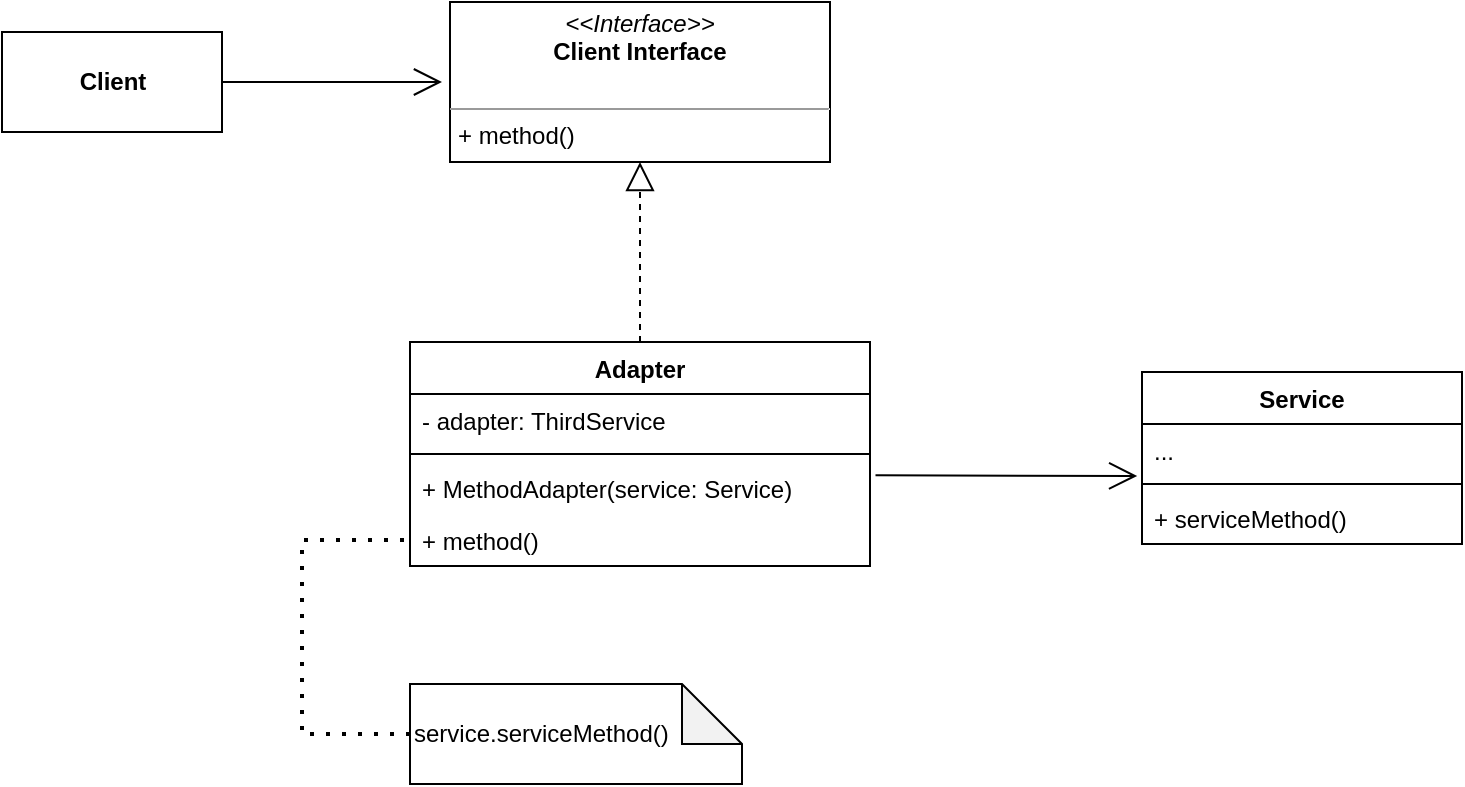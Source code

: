<mxfile version="20.5.1" type="github">
  <diagram id="LxMQqAin8yo5kP_njmpx" name="第 1 页">
    <mxGraphModel dx="1550" dy="859" grid="1" gridSize="10" guides="1" tooltips="1" connect="1" arrows="1" fold="1" page="1" pageScale="1" pageWidth="827" pageHeight="1169" math="0" shadow="0">
      <root>
        <mxCell id="0" />
        <mxCell id="1" parent="0" />
        <mxCell id="Ski1snLEOMTWOJ5Q2Jg2-6" value="&lt;p style=&quot;margin:0px;margin-top:4px;text-align:center;&quot;&gt;&lt;i&gt;&amp;lt;&amp;lt;Interface&amp;gt;&amp;gt;&lt;/i&gt;&lt;br&gt;&lt;b&gt;Client Interface&lt;/b&gt;&lt;/p&gt;&lt;br&gt;&lt;hr size=&quot;1&quot;&gt;&lt;p style=&quot;margin:0px;margin-left:4px;&quot;&gt;+ method()&lt;br&gt;&lt;/p&gt;" style="verticalAlign=top;align=left;overflow=fill;fontSize=12;fontFamily=Helvetica;html=1;" vertex="1" parent="1">
          <mxGeometry x="274" y="244" width="190" height="80" as="geometry" />
        </mxCell>
        <mxCell id="Ski1snLEOMTWOJ5Q2Jg2-8" value="Adapter" style="swimlane;fontStyle=1;align=center;verticalAlign=top;childLayout=stackLayout;horizontal=1;startSize=26;horizontalStack=0;resizeParent=1;resizeParentMax=0;resizeLast=0;collapsible=1;marginBottom=0;" vertex="1" parent="1">
          <mxGeometry x="254" y="414" width="230" height="112" as="geometry" />
        </mxCell>
        <mxCell id="Ski1snLEOMTWOJ5Q2Jg2-9" value="- adapter: ThirdService" style="text;strokeColor=none;fillColor=none;align=left;verticalAlign=top;spacingLeft=4;spacingRight=4;overflow=hidden;rotatable=0;points=[[0,0.5],[1,0.5]];portConstraint=eastwest;" vertex="1" parent="Ski1snLEOMTWOJ5Q2Jg2-8">
          <mxGeometry y="26" width="230" height="26" as="geometry" />
        </mxCell>
        <mxCell id="Ski1snLEOMTWOJ5Q2Jg2-10" value="" style="line;strokeWidth=1;fillColor=none;align=left;verticalAlign=middle;spacingTop=-1;spacingLeft=3;spacingRight=3;rotatable=0;labelPosition=right;points=[];portConstraint=eastwest;strokeColor=inherit;" vertex="1" parent="Ski1snLEOMTWOJ5Q2Jg2-8">
          <mxGeometry y="52" width="230" height="8" as="geometry" />
        </mxCell>
        <mxCell id="Ski1snLEOMTWOJ5Q2Jg2-17" value="+ MethodAdapter(service: Service)" style="text;strokeColor=none;fillColor=none;align=left;verticalAlign=top;spacingLeft=4;spacingRight=4;overflow=hidden;rotatable=0;points=[[0,0.5],[1,0.5]];portConstraint=eastwest;" vertex="1" parent="Ski1snLEOMTWOJ5Q2Jg2-8">
          <mxGeometry y="60" width="230" height="26" as="geometry" />
        </mxCell>
        <mxCell id="Ski1snLEOMTWOJ5Q2Jg2-11" value="+ method()" style="text;strokeColor=none;fillColor=none;align=left;verticalAlign=top;spacingLeft=4;spacingRight=4;overflow=hidden;rotatable=0;points=[[0,0.5],[1,0.5]];portConstraint=eastwest;" vertex="1" parent="Ski1snLEOMTWOJ5Q2Jg2-8">
          <mxGeometry y="86" width="230" height="26" as="geometry" />
        </mxCell>
        <mxCell id="Ski1snLEOMTWOJ5Q2Jg2-12" value="" style="endArrow=block;dashed=1;endFill=0;endSize=12;html=1;rounded=0;exitX=0.5;exitY=0;exitDx=0;exitDy=0;entryX=0.5;entryY=1;entryDx=0;entryDy=0;" edge="1" parent="1" source="Ski1snLEOMTWOJ5Q2Jg2-8" target="Ski1snLEOMTWOJ5Q2Jg2-6">
          <mxGeometry width="160" relative="1" as="geometry">
            <mxPoint x="394" y="364" as="sourcePoint" />
            <mxPoint x="554" y="364" as="targetPoint" />
          </mxGeometry>
        </mxCell>
        <mxCell id="Ski1snLEOMTWOJ5Q2Jg2-13" value="Service" style="swimlane;fontStyle=1;align=center;verticalAlign=top;childLayout=stackLayout;horizontal=1;startSize=26;horizontalStack=0;resizeParent=1;resizeParentMax=0;resizeLast=0;collapsible=1;marginBottom=0;" vertex="1" parent="1">
          <mxGeometry x="620" y="429" width="160" height="86" as="geometry" />
        </mxCell>
        <mxCell id="Ski1snLEOMTWOJ5Q2Jg2-14" value="..." style="text;strokeColor=none;fillColor=none;align=left;verticalAlign=top;spacingLeft=4;spacingRight=4;overflow=hidden;rotatable=0;points=[[0,0.5],[1,0.5]];portConstraint=eastwest;" vertex="1" parent="Ski1snLEOMTWOJ5Q2Jg2-13">
          <mxGeometry y="26" width="160" height="26" as="geometry" />
        </mxCell>
        <mxCell id="Ski1snLEOMTWOJ5Q2Jg2-15" value="" style="line;strokeWidth=1;fillColor=none;align=left;verticalAlign=middle;spacingTop=-1;spacingLeft=3;spacingRight=3;rotatable=0;labelPosition=right;points=[];portConstraint=eastwest;strokeColor=inherit;" vertex="1" parent="Ski1snLEOMTWOJ5Q2Jg2-13">
          <mxGeometry y="52" width="160" height="8" as="geometry" />
        </mxCell>
        <mxCell id="Ski1snLEOMTWOJ5Q2Jg2-16" value="+ serviceMethod()" style="text;strokeColor=none;fillColor=none;align=left;verticalAlign=top;spacingLeft=4;spacingRight=4;overflow=hidden;rotatable=0;points=[[0,0.5],[1,0.5]];portConstraint=eastwest;" vertex="1" parent="Ski1snLEOMTWOJ5Q2Jg2-13">
          <mxGeometry y="60" width="160" height="26" as="geometry" />
        </mxCell>
        <mxCell id="Ski1snLEOMTWOJ5Q2Jg2-18" value="" style="endArrow=open;endFill=1;endSize=12;html=1;rounded=0;entryX=-0.015;entryY=1;entryDx=0;entryDy=0;entryPerimeter=0;exitX=1.012;exitY=0.254;exitDx=0;exitDy=0;exitPerimeter=0;" edge="1" parent="1" source="Ski1snLEOMTWOJ5Q2Jg2-17" target="Ski1snLEOMTWOJ5Q2Jg2-14">
          <mxGeometry width="160" relative="1" as="geometry">
            <mxPoint x="490" y="479" as="sourcePoint" />
            <mxPoint x="640" y="480" as="targetPoint" />
          </mxGeometry>
        </mxCell>
        <mxCell id="Ski1snLEOMTWOJ5Q2Jg2-19" value="" style="endArrow=none;dashed=1;html=1;dashPattern=1 3;strokeWidth=2;rounded=0;entryX=0;entryY=0.5;entryDx=0;entryDy=0;exitX=0;exitY=0.5;exitDx=0;exitDy=0;exitPerimeter=0;" edge="1" parent="1" source="Ski1snLEOMTWOJ5Q2Jg2-20" target="Ski1snLEOMTWOJ5Q2Jg2-11">
          <mxGeometry width="50" height="50" relative="1" as="geometry">
            <mxPoint x="200" y="650" as="sourcePoint" />
            <mxPoint x="240" y="560" as="targetPoint" />
            <Array as="points">
              <mxPoint x="200" y="610" />
              <mxPoint x="200" y="513" />
            </Array>
          </mxGeometry>
        </mxCell>
        <mxCell id="Ski1snLEOMTWOJ5Q2Jg2-20" value="service.&lt;span style=&quot;&quot;&gt;serviceMethod&lt;/span&gt;()" style="shape=note;whiteSpace=wrap;html=1;backgroundOutline=1;darkOpacity=0.05;align=left;" vertex="1" parent="1">
          <mxGeometry x="254" y="585" width="166" height="50" as="geometry" />
        </mxCell>
        <mxCell id="Ski1snLEOMTWOJ5Q2Jg2-22" value="Client" style="html=1;fontStyle=1" vertex="1" parent="1">
          <mxGeometry x="50" y="259" width="110" height="50" as="geometry" />
        </mxCell>
        <mxCell id="Ski1snLEOMTWOJ5Q2Jg2-24" value="" style="endArrow=open;endFill=1;endSize=12;html=1;rounded=0;" edge="1" parent="1" source="Ski1snLEOMTWOJ5Q2Jg2-22">
          <mxGeometry width="160" relative="1" as="geometry">
            <mxPoint x="140" y="284" as="sourcePoint" />
            <mxPoint x="270" y="284" as="targetPoint" />
          </mxGeometry>
        </mxCell>
      </root>
    </mxGraphModel>
  </diagram>
</mxfile>
